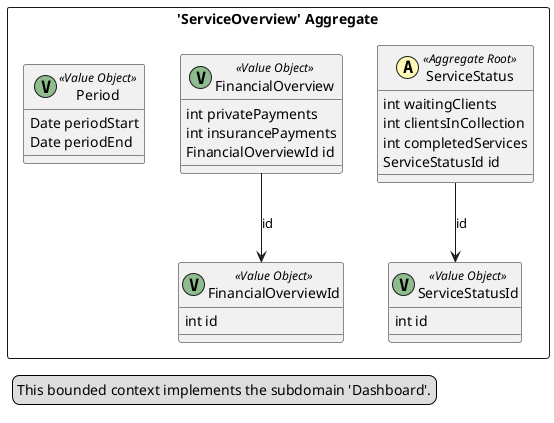 @startuml

skinparam componentStyle uml2

package "'ServiceOverview' Aggregate" <<Rectangle>> {
	class ServiceStatus <<(A,#fffab8) Aggregate Root>> {
		int waitingClients
		int clientsInCollection
		int completedServices
		ServiceStatusId id
	}
	class FinancialOverview <<(V,DarkSeaGreen) Value Object>> {
		int privatePayments
		int insurancePayments
		FinancialOverviewId id
	}
	class ServiceStatusId <<(V,DarkSeaGreen) Value Object>> {
		int id
	}
	class FinancialOverviewId <<(V,DarkSeaGreen) Value Object>> {
		int id
	}
	class Period <<(V,DarkSeaGreen) Value Object>> {
		Date periodStart
		Date periodEnd
	}
}
FinancialOverview --> FinancialOverviewId : id
ServiceStatus --> ServiceStatusId : id
legend left
  This bounded context implements the subdomain 'Dashboard'.
end legend


@enduml
